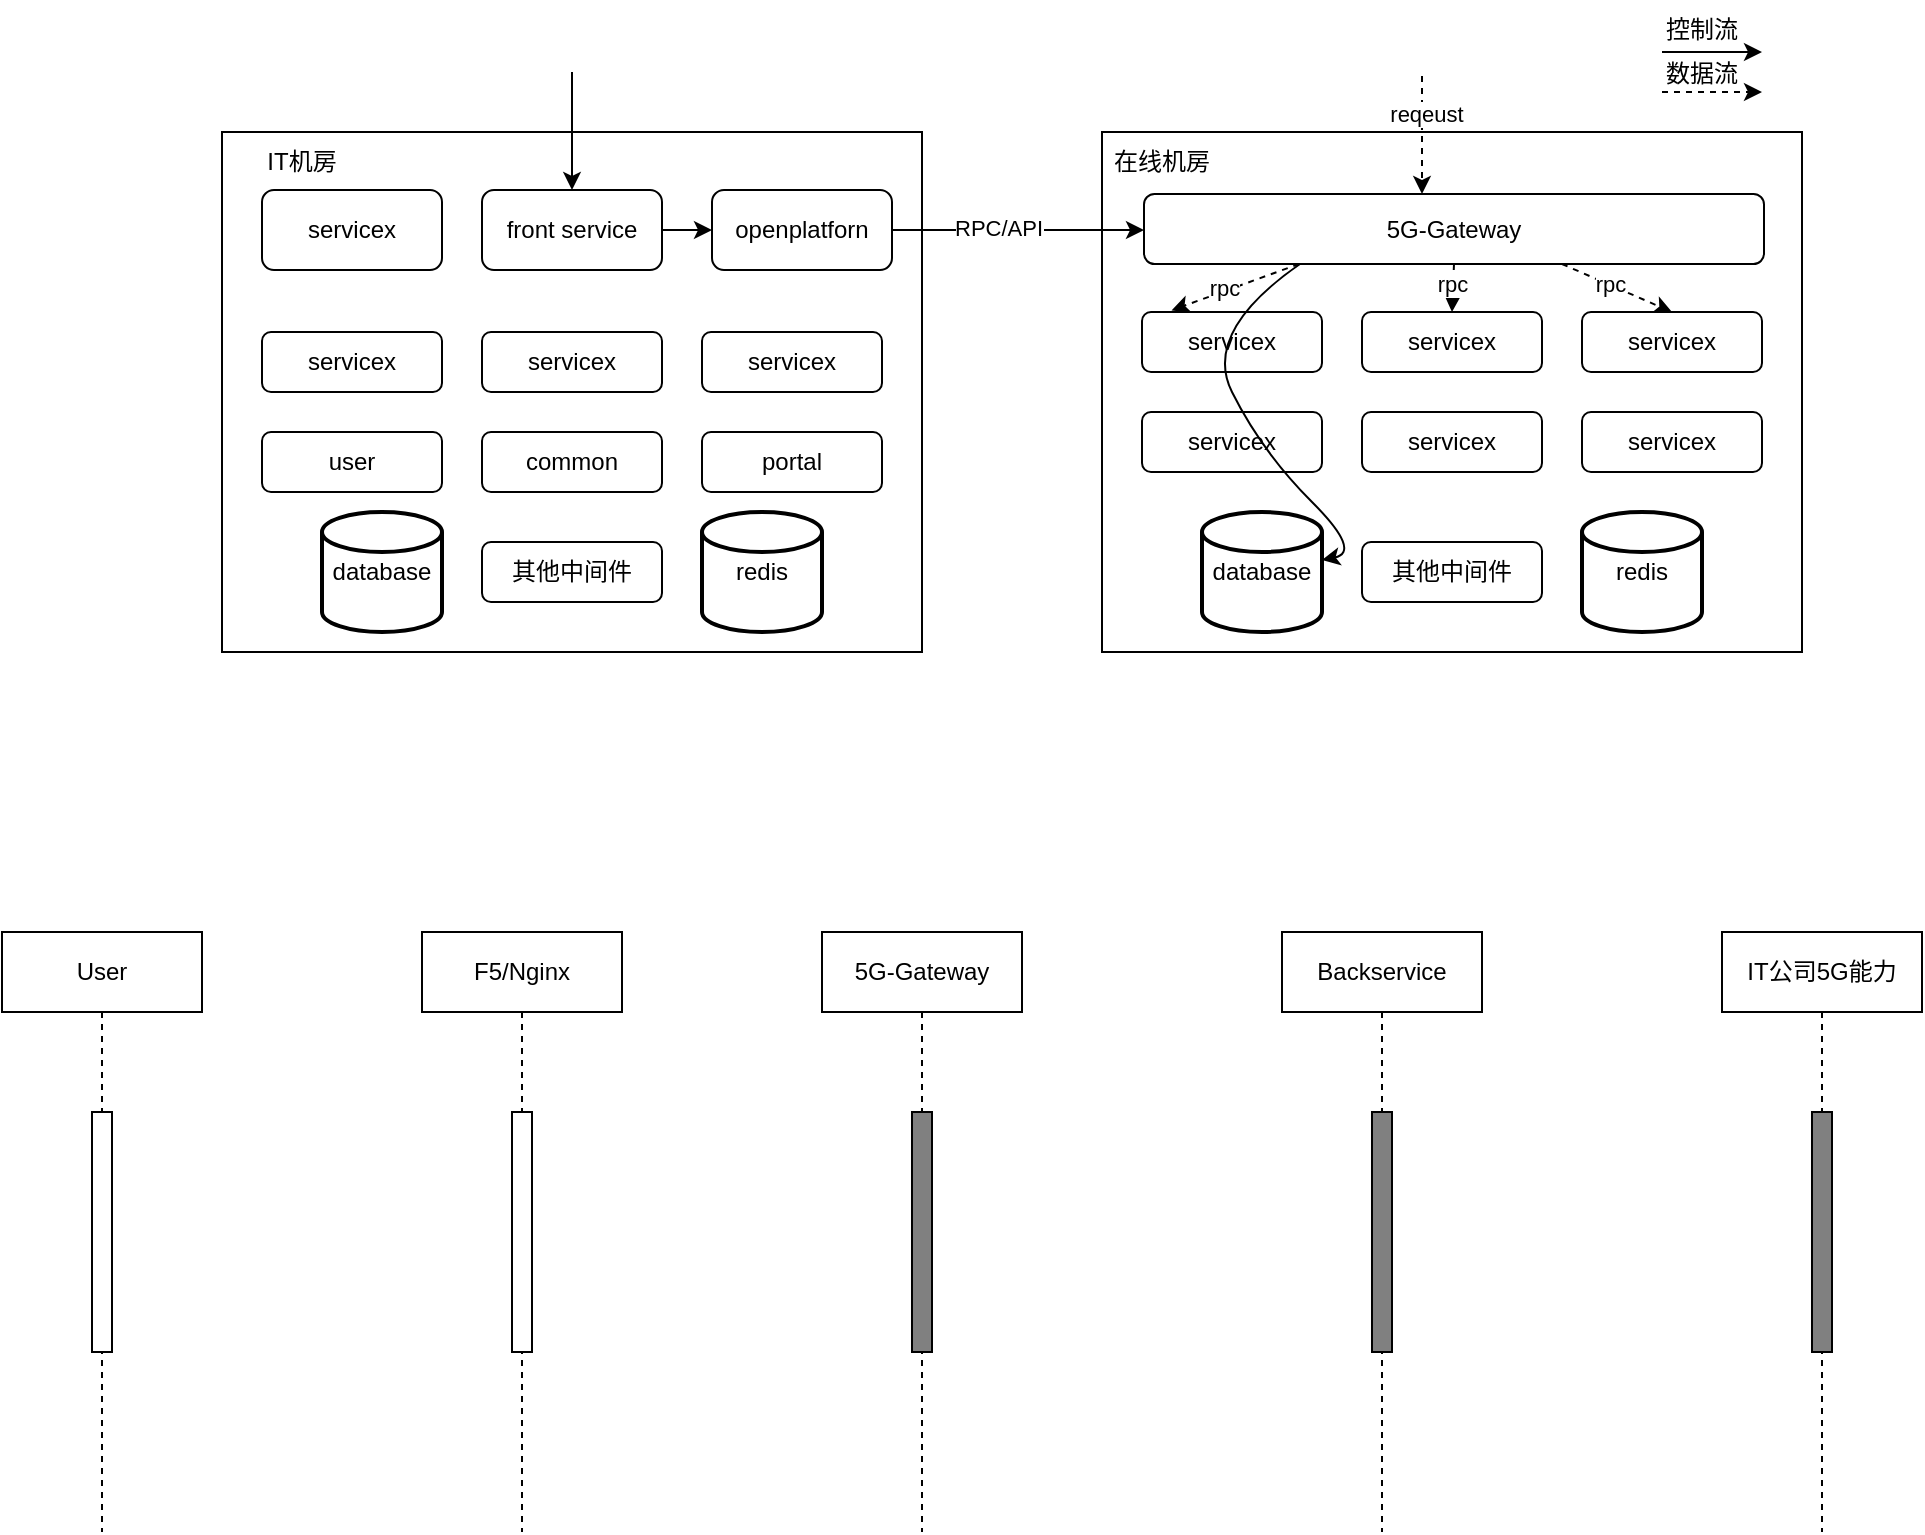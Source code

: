 <mxfile version="24.7.7" pages="2">
  <diagram name="第 1 页" id="N6qwSsrIGEw7LBGT730W">
    <mxGraphModel dx="2733" dy="1097" grid="1" gridSize="10" guides="1" tooltips="1" connect="1" arrows="1" fold="1" page="1" pageScale="1" pageWidth="827" pageHeight="1169" math="0" shadow="0">
      <root>
        <mxCell id="0" />
        <mxCell id="1" parent="0" />
        <mxCell id="em1-esmJXnf5rr0in4In-10" value="" style="rounded=0;whiteSpace=wrap;html=1;" parent="1" vertex="1">
          <mxGeometry x="30" y="280" width="350" height="260" as="geometry" />
        </mxCell>
        <mxCell id="em1-esmJXnf5rr0in4In-11" value="" style="rounded=0;whiteSpace=wrap;html=1;" parent="1" vertex="1">
          <mxGeometry x="470" y="280" width="350" height="260" as="geometry" />
        </mxCell>
        <mxCell id="em1-esmJXnf5rr0in4In-12" value="database" style="strokeWidth=2;html=1;shape=mxgraph.flowchart.database;whiteSpace=wrap;" parent="1" vertex="1">
          <mxGeometry x="80" y="470" width="60" height="60" as="geometry" />
        </mxCell>
        <mxCell id="em1-esmJXnf5rr0in4In-13" value="redis" style="strokeWidth=2;html=1;shape=mxgraph.flowchart.database;whiteSpace=wrap;" parent="1" vertex="1">
          <mxGeometry x="270" y="470" width="60" height="60" as="geometry" />
        </mxCell>
        <mxCell id="em1-esmJXnf5rr0in4In-14" value="user" style="rounded=1;whiteSpace=wrap;html=1;" parent="1" vertex="1">
          <mxGeometry x="50" y="430" width="90" height="30" as="geometry" />
        </mxCell>
        <mxCell id="em1-esmJXnf5rr0in4In-15" value="common" style="rounded=1;whiteSpace=wrap;html=1;" parent="1" vertex="1">
          <mxGeometry x="160" y="430" width="90" height="30" as="geometry" />
        </mxCell>
        <mxCell id="em1-esmJXnf5rr0in4In-16" value="portal" style="rounded=1;whiteSpace=wrap;html=1;" parent="1" vertex="1">
          <mxGeometry x="270" y="430" width="90" height="30" as="geometry" />
        </mxCell>
        <mxCell id="em1-esmJXnf5rr0in4In-39" style="edgeStyle=orthogonalEdgeStyle;rounded=0;orthogonalLoop=1;jettySize=auto;html=1;" parent="1" edge="1">
          <mxGeometry relative="1" as="geometry">
            <mxPoint x="365" y="329" as="sourcePoint" />
            <mxPoint x="491" y="329" as="targetPoint" />
            <Array as="points">
              <mxPoint x="370" y="329" />
              <mxPoint x="370" y="329" />
            </Array>
          </mxGeometry>
        </mxCell>
        <mxCell id="em1-esmJXnf5rr0in4In-40" value="RPC/API" style="edgeLabel;html=1;align=center;verticalAlign=middle;resizable=0;points=[];" parent="em1-esmJXnf5rr0in4In-39" vertex="1" connectable="0">
          <mxGeometry x="-0.16" relative="1" as="geometry">
            <mxPoint y="-1" as="offset" />
          </mxGeometry>
        </mxCell>
        <mxCell id="em1-esmJXnf5rr0in4In-17" value="openplatforn" style="rounded=1;whiteSpace=wrap;html=1;" parent="1" vertex="1">
          <mxGeometry x="275" y="309" width="90" height="40" as="geometry" />
        </mxCell>
        <mxCell id="em1-esmJXnf5rr0in4In-18" value="servicex" style="rounded=1;whiteSpace=wrap;html=1;" parent="1" vertex="1">
          <mxGeometry x="50" y="380" width="90" height="30" as="geometry" />
        </mxCell>
        <mxCell id="em1-esmJXnf5rr0in4In-19" value="servicex" style="rounded=1;whiteSpace=wrap;html=1;" parent="1" vertex="1">
          <mxGeometry x="160" y="380" width="90" height="30" as="geometry" />
        </mxCell>
        <mxCell id="em1-esmJXnf5rr0in4In-20" value="servicex" style="rounded=1;whiteSpace=wrap;html=1;" parent="1" vertex="1">
          <mxGeometry x="270" y="380" width="90" height="30" as="geometry" />
        </mxCell>
        <mxCell id="em1-esmJXnf5rr0in4In-49" value="" style="edgeStyle=orthogonalEdgeStyle;rounded=0;orthogonalLoop=1;jettySize=auto;html=1;" parent="1" source="em1-esmJXnf5rr0in4In-21" target="em1-esmJXnf5rr0in4In-17" edge="1">
          <mxGeometry relative="1" as="geometry" />
        </mxCell>
        <mxCell id="em1-esmJXnf5rr0in4In-21" value="front service" style="rounded=1;whiteSpace=wrap;html=1;" parent="1" vertex="1">
          <mxGeometry x="160" y="309" width="90" height="40" as="geometry" />
        </mxCell>
        <mxCell id="em1-esmJXnf5rr0in4In-23" value="servicex" style="rounded=1;whiteSpace=wrap;html=1;" parent="1" vertex="1">
          <mxGeometry x="50" y="309" width="90" height="40" as="geometry" />
        </mxCell>
        <mxCell id="em1-esmJXnf5rr0in4In-26" value="其他中间件" style="rounded=1;whiteSpace=wrap;html=1;" parent="1" vertex="1">
          <mxGeometry x="160" y="485" width="90" height="30" as="geometry" />
        </mxCell>
        <mxCell id="em1-esmJXnf5rr0in4In-27" value="database" style="strokeWidth=2;html=1;shape=mxgraph.flowchart.database;whiteSpace=wrap;" parent="1" vertex="1">
          <mxGeometry x="520" y="470" width="60" height="60" as="geometry" />
        </mxCell>
        <mxCell id="em1-esmJXnf5rr0in4In-28" value="redis" style="strokeWidth=2;html=1;shape=mxgraph.flowchart.database;whiteSpace=wrap;" parent="1" vertex="1">
          <mxGeometry x="710" y="470" width="60" height="60" as="geometry" />
        </mxCell>
        <mxCell id="em1-esmJXnf5rr0in4In-29" value="其他中间件" style="rounded=1;whiteSpace=wrap;html=1;" parent="1" vertex="1">
          <mxGeometry x="600" y="485" width="90" height="30" as="geometry" />
        </mxCell>
        <mxCell id="em1-esmJXnf5rr0in4In-32" value="servicex" style="rounded=1;whiteSpace=wrap;html=1;" parent="1" vertex="1">
          <mxGeometry x="490" y="420" width="90" height="30" as="geometry" />
        </mxCell>
        <mxCell id="em1-esmJXnf5rr0in4In-33" value="servicex" style="rounded=1;whiteSpace=wrap;html=1;" parent="1" vertex="1">
          <mxGeometry x="600" y="420" width="90" height="30" as="geometry" />
        </mxCell>
        <mxCell id="em1-esmJXnf5rr0in4In-34" value="servicex" style="rounded=1;whiteSpace=wrap;html=1;" parent="1" vertex="1">
          <mxGeometry x="710" y="420" width="90" height="30" as="geometry" />
        </mxCell>
        <mxCell id="em1-esmJXnf5rr0in4In-35" value="servicex" style="rounded=1;whiteSpace=wrap;html=1;" parent="1" vertex="1">
          <mxGeometry x="490" y="370" width="90" height="30" as="geometry" />
        </mxCell>
        <mxCell id="em1-esmJXnf5rr0in4In-36" value="servicex" style="rounded=1;whiteSpace=wrap;html=1;" parent="1" vertex="1">
          <mxGeometry x="600" y="370" width="90" height="30" as="geometry" />
        </mxCell>
        <mxCell id="em1-esmJXnf5rr0in4In-37" value="servicex" style="rounded=1;whiteSpace=wrap;html=1;" parent="1" vertex="1">
          <mxGeometry x="710" y="370" width="90" height="30" as="geometry" />
        </mxCell>
        <mxCell id="em1-esmJXnf5rr0in4In-38" value="5G-Gateway" style="rounded=1;whiteSpace=wrap;html=1;" parent="1" vertex="1">
          <mxGeometry x="491" y="311" width="310" height="35" as="geometry" />
        </mxCell>
        <mxCell id="em1-esmJXnf5rr0in4In-45" value="" style="endArrow=classic;html=1;rounded=0;entryX=0.5;entryY=0;entryDx=0;entryDy=0;" parent="1" target="em1-esmJXnf5rr0in4In-21" edge="1">
          <mxGeometry width="50" height="50" relative="1" as="geometry">
            <mxPoint x="205" y="250" as="sourcePoint" />
            <mxPoint x="580" y="200" as="targetPoint" />
          </mxGeometry>
        </mxCell>
        <mxCell id="em1-esmJXnf5rr0in4In-46" value="IT机房" style="text;html=1;align=center;verticalAlign=middle;whiteSpace=wrap;rounded=0;" parent="1" vertex="1">
          <mxGeometry x="40" y="280" width="60" height="30" as="geometry" />
        </mxCell>
        <mxCell id="em1-esmJXnf5rr0in4In-47" value="在线机房" style="text;html=1;align=center;verticalAlign=middle;whiteSpace=wrap;rounded=0;" parent="1" vertex="1">
          <mxGeometry x="470" y="280" width="60" height="30" as="geometry" />
        </mxCell>
        <mxCell id="em1-esmJXnf5rr0in4In-52" value="" style="curved=1;endArrow=none;html=1;rounded=0;endFill=0;startArrow=classic;startFill=1;" parent="1" edge="1">
          <mxGeometry width="50" height="50" relative="1" as="geometry">
            <mxPoint x="580" y="494" as="sourcePoint" />
            <mxPoint x="569" y="346" as="targetPoint" />
            <Array as="points">
              <mxPoint x="600" y="490" />
              <mxPoint x="550" y="440" />
              <mxPoint x="520" y="380" />
            </Array>
          </mxGeometry>
        </mxCell>
        <mxCell id="em1-esmJXnf5rr0in4In-53" value="" style="endArrow=classic;html=1;rounded=0;entryX=0.5;entryY=0;entryDx=0;entryDy=0;dashed=1;" parent="1" edge="1">
          <mxGeometry width="50" height="50" relative="1" as="geometry">
            <mxPoint x="630" y="252" as="sourcePoint" />
            <mxPoint x="630" y="311" as="targetPoint" />
          </mxGeometry>
        </mxCell>
        <mxCell id="em1-esmJXnf5rr0in4In-57" value="reqeust" style="edgeLabel;html=1;align=center;verticalAlign=middle;resizable=0;points=[];" parent="em1-esmJXnf5rr0in4In-53" vertex="1" connectable="0">
          <mxGeometry x="-0.349" y="2" relative="1" as="geometry">
            <mxPoint as="offset" />
          </mxGeometry>
        </mxCell>
        <mxCell id="em1-esmJXnf5rr0in4In-54" value="" style="endArrow=classic;html=1;rounded=0;entryX=0.5;entryY=0;entryDx=0;entryDy=0;dashed=1;" parent="1" target="em1-esmJXnf5rr0in4In-37" edge="1">
          <mxGeometry width="50" height="50" relative="1" as="geometry">
            <mxPoint x="700" y="346" as="sourcePoint" />
            <mxPoint x="700" y="405" as="targetPoint" />
          </mxGeometry>
        </mxCell>
        <mxCell id="em1-esmJXnf5rr0in4In-58" value="rpc" style="edgeLabel;html=1;align=center;verticalAlign=middle;resizable=0;points=[];" parent="em1-esmJXnf5rr0in4In-54" vertex="1" connectable="0">
          <mxGeometry x="-0.15" y="1" relative="1" as="geometry">
            <mxPoint as="offset" />
          </mxGeometry>
        </mxCell>
        <mxCell id="em1-esmJXnf5rr0in4In-55" value="" style="endArrow=classic;html=1;rounded=0;entryX=0.5;entryY=0;entryDx=0;entryDy=0;dashed=1;exitX=0.5;exitY=1;exitDx=0;exitDy=0;" parent="1" source="em1-esmJXnf5rr0in4In-38" target="em1-esmJXnf5rr0in4In-36" edge="1">
          <mxGeometry width="50" height="50" relative="1" as="geometry">
            <mxPoint x="710" y="356" as="sourcePoint" />
            <mxPoint x="765" y="380" as="targetPoint" />
          </mxGeometry>
        </mxCell>
        <mxCell id="em1-esmJXnf5rr0in4In-59" value="rpc" style="edgeLabel;html=1;align=center;verticalAlign=middle;resizable=0;points=[];" parent="em1-esmJXnf5rr0in4In-55" vertex="1" connectable="0">
          <mxGeometry x="-0.147" y="-1" relative="1" as="geometry">
            <mxPoint as="offset" />
          </mxGeometry>
        </mxCell>
        <mxCell id="em1-esmJXnf5rr0in4In-56" value="" style="endArrow=classic;html=1;rounded=0;entryX=0.164;entryY=-0.027;entryDx=0;entryDy=0;dashed=1;exitX=0.25;exitY=1;exitDx=0;exitDy=0;entryPerimeter=0;" parent="1" source="em1-esmJXnf5rr0in4In-38" target="em1-esmJXnf5rr0in4In-35" edge="1">
          <mxGeometry width="50" height="50" relative="1" as="geometry">
            <mxPoint x="656" y="356" as="sourcePoint" />
            <mxPoint x="655" y="380" as="targetPoint" />
          </mxGeometry>
        </mxCell>
        <mxCell id="em1-esmJXnf5rr0in4In-60" value="rpc" style="edgeLabel;html=1;align=center;verticalAlign=middle;resizable=0;points=[];" parent="em1-esmJXnf5rr0in4In-56" vertex="1" connectable="0">
          <mxGeometry x="0.195" y="-2" relative="1" as="geometry">
            <mxPoint x="1" as="offset" />
          </mxGeometry>
        </mxCell>
        <mxCell id="em1-esmJXnf5rr0in4In-61" value="" style="endArrow=classic;html=1;rounded=0;" parent="1" edge="1">
          <mxGeometry width="50" height="50" relative="1" as="geometry">
            <mxPoint x="750" y="240" as="sourcePoint" />
            <mxPoint x="800" y="240" as="targetPoint" />
          </mxGeometry>
        </mxCell>
        <mxCell id="em1-esmJXnf5rr0in4In-62" value="" style="endArrow=classic;html=1;rounded=0;dashed=1;" parent="1" edge="1">
          <mxGeometry width="50" height="50" relative="1" as="geometry">
            <mxPoint x="750" y="260" as="sourcePoint" />
            <mxPoint x="800" y="260" as="targetPoint" />
          </mxGeometry>
        </mxCell>
        <mxCell id="em1-esmJXnf5rr0in4In-64" value="控制流" style="text;html=1;align=center;verticalAlign=middle;whiteSpace=wrap;rounded=0;" parent="1" vertex="1">
          <mxGeometry x="740" y="214" width="60" height="30" as="geometry" />
        </mxCell>
        <mxCell id="em1-esmJXnf5rr0in4In-65" value="数据流" style="text;html=1;align=center;verticalAlign=middle;whiteSpace=wrap;rounded=0;" parent="1" vertex="1">
          <mxGeometry x="740" y="236" width="60" height="30" as="geometry" />
        </mxCell>
        <mxCell id="bCVe32I6n3BrUurohHxL-1" value="5G-Gateway" style="shape=umlLifeline;perimeter=lifelinePerimeter;whiteSpace=wrap;html=1;container=1;dropTarget=0;collapsible=0;recursiveResize=0;outlineConnect=0;portConstraint=eastwest;newEdgeStyle={&quot;edgeStyle&quot;:&quot;elbowEdgeStyle&quot;,&quot;elbow&quot;:&quot;vertical&quot;,&quot;curved&quot;:0,&quot;rounded&quot;:0};" vertex="1" parent="1">
          <mxGeometry x="330" y="680" width="100" height="300" as="geometry" />
        </mxCell>
        <mxCell id="bCVe32I6n3BrUurohHxL-2" value="" style="html=1;points=[[0,0,0,0,5],[0,1,0,0,-5],[1,0,0,0,5],[1,1,0,0,-5]];perimeter=orthogonalPerimeter;outlineConnect=0;targetShapes=umlLifeline;portConstraint=eastwest;newEdgeStyle={&quot;curved&quot;:0,&quot;rounded&quot;:0};fillColor=#808080;" vertex="1" parent="bCVe32I6n3BrUurohHxL-1">
          <mxGeometry x="45" y="90" width="10" height="120" as="geometry" />
        </mxCell>
        <mxCell id="bCVe32I6n3BrUurohHxL-3" value="F5/Nginx" style="shape=umlLifeline;perimeter=lifelinePerimeter;whiteSpace=wrap;html=1;container=1;dropTarget=0;collapsible=0;recursiveResize=0;outlineConnect=0;portConstraint=eastwest;newEdgeStyle={&quot;edgeStyle&quot;:&quot;elbowEdgeStyle&quot;,&quot;elbow&quot;:&quot;vertical&quot;,&quot;curved&quot;:0,&quot;rounded&quot;:0};" vertex="1" parent="1">
          <mxGeometry x="130" y="680" width="100" height="300" as="geometry" />
        </mxCell>
        <mxCell id="bCVe32I6n3BrUurohHxL-4" value="" style="html=1;points=[[0,0,0,0,5],[0,1,0,0,-5],[1,0,0,0,5],[1,1,0,0,-5]];perimeter=orthogonalPerimeter;outlineConnect=0;targetShapes=umlLifeline;portConstraint=eastwest;newEdgeStyle={&quot;curved&quot;:0,&quot;rounded&quot;:0};" vertex="1" parent="bCVe32I6n3BrUurohHxL-3">
          <mxGeometry x="45" y="90" width="10" height="120" as="geometry" />
        </mxCell>
        <mxCell id="bCVe32I6n3BrUurohHxL-5" value="Backservice" style="shape=umlLifeline;perimeter=lifelinePerimeter;whiteSpace=wrap;html=1;container=1;dropTarget=0;collapsible=0;recursiveResize=0;outlineConnect=0;portConstraint=eastwest;newEdgeStyle={&quot;edgeStyle&quot;:&quot;elbowEdgeStyle&quot;,&quot;elbow&quot;:&quot;vertical&quot;,&quot;curved&quot;:0,&quot;rounded&quot;:0};" vertex="1" parent="1">
          <mxGeometry x="560" y="680" width="100" height="300" as="geometry" />
        </mxCell>
        <mxCell id="bCVe32I6n3BrUurohHxL-6" value="" style="html=1;points=[[0,0,0,0,5],[0,1,0,0,-5],[1,0,0,0,5],[1,1,0,0,-5]];perimeter=orthogonalPerimeter;outlineConnect=0;targetShapes=umlLifeline;portConstraint=eastwest;newEdgeStyle={&quot;curved&quot;:0,&quot;rounded&quot;:0};fillColor=#808080;" vertex="1" parent="bCVe32I6n3BrUurohHxL-5">
          <mxGeometry x="45" y="90" width="10" height="120" as="geometry" />
        </mxCell>
        <mxCell id="bCVe32I6n3BrUurohHxL-7" value="IT公司5G能力" style="shape=umlLifeline;perimeter=lifelinePerimeter;whiteSpace=wrap;html=1;container=1;dropTarget=0;collapsible=0;recursiveResize=0;outlineConnect=0;portConstraint=eastwest;newEdgeStyle={&quot;edgeStyle&quot;:&quot;elbowEdgeStyle&quot;,&quot;elbow&quot;:&quot;vertical&quot;,&quot;curved&quot;:0,&quot;rounded&quot;:0};" vertex="1" parent="1">
          <mxGeometry x="780" y="680" width="100" height="300" as="geometry" />
        </mxCell>
        <mxCell id="bCVe32I6n3BrUurohHxL-8" value="" style="html=1;points=[[0,0,0,0,5],[0,1,0,0,-5],[1,0,0,0,5],[1,1,0,0,-5]];perimeter=orthogonalPerimeter;outlineConnect=0;targetShapes=umlLifeline;portConstraint=eastwest;newEdgeStyle={&quot;curved&quot;:0,&quot;rounded&quot;:0};fillColor=#808080;" vertex="1" parent="bCVe32I6n3BrUurohHxL-7">
          <mxGeometry x="45" y="90" width="10" height="120" as="geometry" />
        </mxCell>
        <mxCell id="bCVe32I6n3BrUurohHxL-9" value="User" style="shape=umlLifeline;perimeter=lifelinePerimeter;whiteSpace=wrap;html=1;container=1;dropTarget=0;collapsible=0;recursiveResize=0;outlineConnect=0;portConstraint=eastwest;newEdgeStyle={&quot;edgeStyle&quot;:&quot;elbowEdgeStyle&quot;,&quot;elbow&quot;:&quot;vertical&quot;,&quot;curved&quot;:0,&quot;rounded&quot;:0};" vertex="1" parent="1">
          <mxGeometry x="-80" y="680" width="100" height="300" as="geometry" />
        </mxCell>
        <mxCell id="bCVe32I6n3BrUurohHxL-10" value="" style="html=1;points=[[0,0,0,0,5],[0,1,0,0,-5],[1,0,0,0,5],[1,1,0,0,-5]];perimeter=orthogonalPerimeter;outlineConnect=0;targetShapes=umlLifeline;portConstraint=eastwest;newEdgeStyle={&quot;curved&quot;:0,&quot;rounded&quot;:0};" vertex="1" parent="bCVe32I6n3BrUurohHxL-9">
          <mxGeometry x="45" y="90" width="10" height="120" as="geometry" />
        </mxCell>
      </root>
    </mxGraphModel>
  </diagram>
  <diagram id="xRyoY30B67fENvo1oAIp" name="ELK部署架构">
    <mxGraphModel dx="2762" dy="1214" grid="1" gridSize="10" guides="1" tooltips="1" connect="1" arrows="1" fold="1" page="1" pageScale="1" pageWidth="827" pageHeight="1169" math="0" shadow="0">
      <root>
        <mxCell id="0" />
        <mxCell id="1" parent="0" />
        <mxCell id="X5OynG641VZe294bs05x-13" value="" style="group" vertex="1" connectable="0" parent="1">
          <mxGeometry x="550" y="72" width="180" height="188" as="geometry" />
        </mxCell>
        <mxCell id="X5OynG641VZe294bs05x-8" value="物理机1" style="whiteSpace=wrap;html=1;aspect=fixed;" vertex="1" parent="X5OynG641VZe294bs05x-13">
          <mxGeometry y="8" width="180" height="180" as="geometry" />
        </mxCell>
        <mxCell id="X5OynG641VZe294bs05x-2" value="" style="outlineConnect=0;dashed=0;verticalLabelPosition=bottom;verticalAlign=top;align=center;html=1;shape=mxgraph.aws3.elasticsearch_service;fillColor=#F58534;gradientColor=none;" vertex="1" parent="X5OynG641VZe294bs05x-13">
          <mxGeometry x="20" y="28" width="60" height="60" as="geometry" />
        </mxCell>
        <mxCell id="X5OynG641VZe294bs05x-3" value="" style="outlineConnect=0;dashed=0;verticalLabelPosition=bottom;verticalAlign=top;align=center;html=1;shape=mxgraph.aws3.elasticsearch_service;fillColor=#F58534;gradientColor=none;" vertex="1" parent="X5OynG641VZe294bs05x-13">
          <mxGeometry x="100" y="28" width="60" height="60" as="geometry" />
        </mxCell>
        <mxCell id="X5OynG641VZe294bs05x-4" value="" style="outlineConnect=0;dashed=0;verticalLabelPosition=bottom;verticalAlign=top;align=center;html=1;shape=mxgraph.aws3.elasticsearch_service;fillColor=#F58534;gradientColor=none;" vertex="1" parent="X5OynG641VZe294bs05x-13">
          <mxGeometry x="20" y="118" width="60" height="60" as="geometry" />
        </mxCell>
        <mxCell id="X5OynG641VZe294bs05x-5" value="" style="outlineConnect=0;dashed=0;verticalLabelPosition=bottom;verticalAlign=top;align=center;html=1;shape=mxgraph.aws3.elasticsearch_service;fillColor=#F58534;gradientColor=none;" vertex="1" parent="X5OynG641VZe294bs05x-13">
          <mxGeometry x="100" y="118" width="60" height="60" as="geometry" />
        </mxCell>
        <mxCell id="X5OynG641VZe294bs05x-9" value="ES" style="text;html=1;align=center;verticalAlign=middle;whiteSpace=wrap;rounded=0;" vertex="1" parent="X5OynG641VZe294bs05x-13">
          <mxGeometry x="20" width="60" height="34" as="geometry" />
        </mxCell>
        <mxCell id="X5OynG641VZe294bs05x-10" value="ES" style="text;html=1;align=center;verticalAlign=middle;whiteSpace=wrap;rounded=0;" vertex="1" parent="X5OynG641VZe294bs05x-13">
          <mxGeometry x="100" width="60" height="34" as="geometry" />
        </mxCell>
        <mxCell id="X5OynG641VZe294bs05x-11" value="ES" style="text;html=1;align=center;verticalAlign=middle;whiteSpace=wrap;rounded=0;" vertex="1" parent="X5OynG641VZe294bs05x-13">
          <mxGeometry x="100" y="88" width="60" height="34" as="geometry" />
        </mxCell>
        <mxCell id="X5OynG641VZe294bs05x-12" value="ES" style="text;html=1;align=center;verticalAlign=middle;whiteSpace=wrap;rounded=0;" vertex="1" parent="X5OynG641VZe294bs05x-13">
          <mxGeometry x="20" y="88" width="60" height="34" as="geometry" />
        </mxCell>
        <mxCell id="X5OynG641VZe294bs05x-14" value="" style="group" vertex="1" connectable="0" parent="1">
          <mxGeometry x="550" y="310" width="180" height="188" as="geometry" />
        </mxCell>
        <mxCell id="X5OynG641VZe294bs05x-15" value="物理机2" style="whiteSpace=wrap;html=1;aspect=fixed;" vertex="1" parent="X5OynG641VZe294bs05x-14">
          <mxGeometry y="8" width="180" height="180" as="geometry" />
        </mxCell>
        <mxCell id="X5OynG641VZe294bs05x-16" value="" style="outlineConnect=0;dashed=0;verticalLabelPosition=bottom;verticalAlign=top;align=center;html=1;shape=mxgraph.aws3.elasticsearch_service;fillColor=#F58534;gradientColor=none;" vertex="1" parent="X5OynG641VZe294bs05x-14">
          <mxGeometry x="20" y="28" width="60" height="60" as="geometry" />
        </mxCell>
        <mxCell id="X5OynG641VZe294bs05x-17" value="" style="outlineConnect=0;dashed=0;verticalLabelPosition=bottom;verticalAlign=top;align=center;html=1;shape=mxgraph.aws3.elasticsearch_service;fillColor=#F58534;gradientColor=none;" vertex="1" parent="X5OynG641VZe294bs05x-14">
          <mxGeometry x="100" y="28" width="60" height="60" as="geometry" />
        </mxCell>
        <mxCell id="X5OynG641VZe294bs05x-18" value="" style="outlineConnect=0;dashed=0;verticalLabelPosition=bottom;verticalAlign=top;align=center;html=1;shape=mxgraph.aws3.elasticsearch_service;fillColor=#F58534;gradientColor=none;" vertex="1" parent="X5OynG641VZe294bs05x-14">
          <mxGeometry x="20" y="118" width="60" height="60" as="geometry" />
        </mxCell>
        <mxCell id="X5OynG641VZe294bs05x-19" value="" style="outlineConnect=0;dashed=0;verticalLabelPosition=bottom;verticalAlign=top;align=center;html=1;shape=mxgraph.aws3.elasticsearch_service;fillColor=#F58534;gradientColor=none;" vertex="1" parent="X5OynG641VZe294bs05x-14">
          <mxGeometry x="100" y="118" width="60" height="60" as="geometry" />
        </mxCell>
        <mxCell id="X5OynG641VZe294bs05x-20" value="ES" style="text;html=1;align=center;verticalAlign=middle;whiteSpace=wrap;rounded=0;" vertex="1" parent="X5OynG641VZe294bs05x-14">
          <mxGeometry x="20" width="60" height="34" as="geometry" />
        </mxCell>
        <mxCell id="X5OynG641VZe294bs05x-21" value="ES" style="text;html=1;align=center;verticalAlign=middle;whiteSpace=wrap;rounded=0;" vertex="1" parent="X5OynG641VZe294bs05x-14">
          <mxGeometry x="100" width="60" height="34" as="geometry" />
        </mxCell>
        <mxCell id="X5OynG641VZe294bs05x-22" value="ES" style="text;html=1;align=center;verticalAlign=middle;whiteSpace=wrap;rounded=0;" vertex="1" parent="X5OynG641VZe294bs05x-14">
          <mxGeometry x="100" y="88" width="60" height="34" as="geometry" />
        </mxCell>
        <mxCell id="X5OynG641VZe294bs05x-23" value="ES" style="text;html=1;align=center;verticalAlign=middle;whiteSpace=wrap;rounded=0;" vertex="1" parent="X5OynG641VZe294bs05x-14">
          <mxGeometry x="20" y="88" width="60" height="34" as="geometry" />
        </mxCell>
        <mxCell id="X5OynG641VZe294bs05x-24" value="" style="group" vertex="1" connectable="0" parent="1">
          <mxGeometry x="553" y="630" width="180" height="188" as="geometry" />
        </mxCell>
        <mxCell id="X5OynG641VZe294bs05x-25" value="物理机6" style="whiteSpace=wrap;html=1;aspect=fixed;" vertex="1" parent="X5OynG641VZe294bs05x-24">
          <mxGeometry y="8" width="180" height="180" as="geometry" />
        </mxCell>
        <mxCell id="X5OynG641VZe294bs05x-26" value="" style="outlineConnect=0;dashed=0;verticalLabelPosition=bottom;verticalAlign=top;align=center;html=1;shape=mxgraph.aws3.elasticsearch_service;fillColor=#F58534;gradientColor=none;" vertex="1" parent="X5OynG641VZe294bs05x-24">
          <mxGeometry x="20" y="28" width="60" height="60" as="geometry" />
        </mxCell>
        <mxCell id="X5OynG641VZe294bs05x-27" value="" style="outlineConnect=0;dashed=0;verticalLabelPosition=bottom;verticalAlign=top;align=center;html=1;shape=mxgraph.aws3.elasticsearch_service;fillColor=#F58534;gradientColor=none;" vertex="1" parent="X5OynG641VZe294bs05x-24">
          <mxGeometry x="100" y="28" width="60" height="60" as="geometry" />
        </mxCell>
        <mxCell id="X5OynG641VZe294bs05x-28" value="" style="outlineConnect=0;dashed=0;verticalLabelPosition=bottom;verticalAlign=top;align=center;html=1;shape=mxgraph.aws3.elasticsearch_service;fillColor=#F58534;gradientColor=none;" vertex="1" parent="X5OynG641VZe294bs05x-24">
          <mxGeometry x="20" y="118" width="60" height="60" as="geometry" />
        </mxCell>
        <mxCell id="X5OynG641VZe294bs05x-29" value="" style="outlineConnect=0;dashed=0;verticalLabelPosition=bottom;verticalAlign=top;align=center;html=1;shape=mxgraph.aws3.elasticsearch_service;fillColor=#F58534;gradientColor=none;" vertex="1" parent="X5OynG641VZe294bs05x-24">
          <mxGeometry x="100" y="118" width="60" height="60" as="geometry" />
        </mxCell>
        <mxCell id="X5OynG641VZe294bs05x-30" value="ES" style="text;html=1;align=center;verticalAlign=middle;whiteSpace=wrap;rounded=0;" vertex="1" parent="X5OynG641VZe294bs05x-24">
          <mxGeometry x="20" width="60" height="34" as="geometry" />
        </mxCell>
        <mxCell id="X5OynG641VZe294bs05x-31" value="ES" style="text;html=1;align=center;verticalAlign=middle;whiteSpace=wrap;rounded=0;" vertex="1" parent="X5OynG641VZe294bs05x-24">
          <mxGeometry x="100" width="60" height="34" as="geometry" />
        </mxCell>
        <mxCell id="X5OynG641VZe294bs05x-32" value="ES" style="text;html=1;align=center;verticalAlign=middle;whiteSpace=wrap;rounded=0;" vertex="1" parent="X5OynG641VZe294bs05x-24">
          <mxGeometry x="100" y="88" width="60" height="34" as="geometry" />
        </mxCell>
        <mxCell id="X5OynG641VZe294bs05x-33" value="ES" style="text;html=1;align=center;verticalAlign=middle;whiteSpace=wrap;rounded=0;" vertex="1" parent="X5OynG641VZe294bs05x-24">
          <mxGeometry x="20" y="88" width="60" height="34" as="geometry" />
        </mxCell>
        <mxCell id="X5OynG641VZe294bs05x-35" value="。&lt;br&gt;。&lt;br&gt;。" style="text;html=1;align=center;verticalAlign=middle;whiteSpace=wrap;rounded=0;" vertex="1" parent="1">
          <mxGeometry x="610" y="520" width="60" height="80" as="geometry" />
        </mxCell>
        <mxCell id="X5OynG641VZe294bs05x-42" value="Kafka" style="text;html=1;align=center;verticalAlign=middle;whiteSpace=wrap;rounded=0;" vertex="1" parent="1">
          <mxGeometry x="131" y="116" width="60" height="30" as="geometry" />
        </mxCell>
        <mxCell id="X5OynG641VZe294bs05x-52" style="edgeStyle=orthogonalEdgeStyle;rounded=0;orthogonalLoop=1;jettySize=auto;html=1;" edge="1" parent="1" source="X5OynG641VZe294bs05x-1" target="X5OynG641VZe294bs05x-44">
          <mxGeometry relative="1" as="geometry" />
        </mxCell>
        <mxCell id="X5OynG641VZe294bs05x-1" value="" style="outlineConnect=0;dashed=0;verticalLabelPosition=bottom;verticalAlign=top;align=center;html=1;shape=mxgraph.aws3.queue;fillColor=#D9A741;gradientColor=none;movable=1;resizable=1;rotatable=1;deletable=1;editable=1;locked=0;connectable=1;" vertex="1" parent="1">
          <mxGeometry x="126" y="160" width="70" height="50" as="geometry" />
        </mxCell>
        <mxCell id="X5OynG641VZe294bs05x-53" style="edgeStyle=orthogonalEdgeStyle;rounded=0;orthogonalLoop=1;jettySize=auto;html=1;" edge="1" parent="1" source="X5OynG641VZe294bs05x-36" target="X5OynG641VZe294bs05x-45">
          <mxGeometry relative="1" as="geometry" />
        </mxCell>
        <mxCell id="X5OynG641VZe294bs05x-36" value="" style="outlineConnect=0;dashed=0;verticalLabelPosition=bottom;verticalAlign=top;align=center;html=1;shape=mxgraph.aws3.queue;fillColor=#D9A741;gradientColor=none;" vertex="1" parent="1">
          <mxGeometry x="126" y="280" width="70" height="50" as="geometry" />
        </mxCell>
        <mxCell id="X5OynG641VZe294bs05x-54" style="edgeStyle=orthogonalEdgeStyle;rounded=0;orthogonalLoop=1;jettySize=auto;html=1;" edge="1" parent="1" source="X5OynG641VZe294bs05x-37" target="X5OynG641VZe294bs05x-46">
          <mxGeometry relative="1" as="geometry" />
        </mxCell>
        <mxCell id="X5OynG641VZe294bs05x-37" value="" style="outlineConnect=0;dashed=0;verticalLabelPosition=bottom;verticalAlign=top;align=center;html=1;shape=mxgraph.aws3.queue;fillColor=#D9A741;gradientColor=none;" vertex="1" parent="1">
          <mxGeometry x="126" y="390" width="70" height="50" as="geometry" />
        </mxCell>
        <mxCell id="X5OynG641VZe294bs05x-38" value="" style="outlineConnect=0;dashed=0;verticalLabelPosition=bottom;verticalAlign=top;align=center;html=1;shape=mxgraph.aws3.queue;fillColor=#D9A741;gradientColor=none;" vertex="1" parent="1">
          <mxGeometry x="126" y="510" width="70" height="50" as="geometry" />
        </mxCell>
        <mxCell id="X5OynG641VZe294bs05x-56" style="edgeStyle=orthogonalEdgeStyle;rounded=0;orthogonalLoop=1;jettySize=auto;html=1;" edge="1" parent="1" source="X5OynG641VZe294bs05x-39" target="X5OynG641VZe294bs05x-48">
          <mxGeometry relative="1" as="geometry" />
        </mxCell>
        <mxCell id="X5OynG641VZe294bs05x-39" value="" style="outlineConnect=0;dashed=0;verticalLabelPosition=bottom;verticalAlign=top;align=center;html=1;shape=mxgraph.aws3.queue;fillColor=#D9A741;gradientColor=none;" vertex="1" parent="1">
          <mxGeometry x="126" y="620" width="70" height="50" as="geometry" />
        </mxCell>
        <mxCell id="X5OynG641VZe294bs05x-44" value="" style="outlineConnect=0;dashed=0;verticalLabelPosition=bottom;verticalAlign=top;align=center;html=1;shape=mxgraph.aws3.data_pipeline;fillColor=#F58534;gradientColor=none;" vertex="1" parent="1">
          <mxGeometry x="320" y="165" width="60" height="40" as="geometry" />
        </mxCell>
        <mxCell id="X5OynG641VZe294bs05x-45" value="" style="outlineConnect=0;dashed=0;verticalLabelPosition=bottom;verticalAlign=top;align=center;html=1;shape=mxgraph.aws3.data_pipeline;fillColor=#F58534;gradientColor=none;" vertex="1" parent="1">
          <mxGeometry x="320" y="285" width="60" height="40" as="geometry" />
        </mxCell>
        <mxCell id="X5OynG641VZe294bs05x-46" value="" style="outlineConnect=0;dashed=0;verticalLabelPosition=bottom;verticalAlign=top;align=center;html=1;shape=mxgraph.aws3.data_pipeline;fillColor=#F58534;gradientColor=none;" vertex="1" parent="1">
          <mxGeometry x="320" y="395" width="60" height="40" as="geometry" />
        </mxCell>
        <mxCell id="X5OynG641VZe294bs05x-47" value="" style="outlineConnect=0;dashed=0;verticalLabelPosition=bottom;verticalAlign=top;align=center;html=1;shape=mxgraph.aws3.data_pipeline;fillColor=#F58534;gradientColor=none;" vertex="1" parent="1">
          <mxGeometry x="320" y="515" width="60" height="40" as="geometry" />
        </mxCell>
        <mxCell id="X5OynG641VZe294bs05x-48" value="" style="outlineConnect=0;dashed=0;verticalLabelPosition=bottom;verticalAlign=top;align=center;html=1;shape=mxgraph.aws3.data_pipeline;fillColor=#F58534;gradientColor=none;" vertex="1" parent="1">
          <mxGeometry x="320" y="625" width="60" height="40" as="geometry" />
        </mxCell>
        <mxCell id="X5OynG641VZe294bs05x-55" style="edgeStyle=orthogonalEdgeStyle;rounded=0;orthogonalLoop=1;jettySize=auto;html=1;entryX=0.1;entryY=0.5;entryDx=0;entryDy=0;entryPerimeter=0;" edge="1" parent="1" source="X5OynG641VZe294bs05x-38" target="X5OynG641VZe294bs05x-47">
          <mxGeometry relative="1" as="geometry" />
        </mxCell>
        <mxCell id="X5OynG641VZe294bs05x-67" value="Logstash" style="text;html=1;align=center;verticalAlign=middle;whiteSpace=wrap;rounded=0;" vertex="1" parent="1">
          <mxGeometry x="320" y="116" width="60" height="30" as="geometry" />
        </mxCell>
        <mxCell id="X5OynG641VZe294bs05x-69" style="edgeStyle=orthogonalEdgeStyle;rounded=0;orthogonalLoop=1;jettySize=auto;html=1;entryX=0;entryY=0.5;entryDx=0;entryDy=0;entryPerimeter=0;" edge="1" parent="1" source="X5OynG641VZe294bs05x-45" target="X5OynG641VZe294bs05x-18">
          <mxGeometry relative="1" as="geometry" />
        </mxCell>
        <mxCell id="X5OynG641VZe294bs05x-71" style="edgeStyle=orthogonalEdgeStyle;rounded=0;orthogonalLoop=1;jettySize=auto;html=1;entryX=0;entryY=0.5;entryDx=0;entryDy=0;entryPerimeter=0;" edge="1" parent="1" source="X5OynG641VZe294bs05x-46" target="X5OynG641VZe294bs05x-28">
          <mxGeometry relative="1" as="geometry" />
        </mxCell>
        <mxCell id="X5OynG641VZe294bs05x-72" style="edgeStyle=orthogonalEdgeStyle;rounded=0;orthogonalLoop=1;jettySize=auto;html=1;entryX=0;entryY=0.5;entryDx=0;entryDy=0;entryPerimeter=0;" edge="1" parent="1" source="X5OynG641VZe294bs05x-47" target="X5OynG641VZe294bs05x-4">
          <mxGeometry relative="1" as="geometry" />
        </mxCell>
        <mxCell id="X5OynG641VZe294bs05x-73" style="edgeStyle=orthogonalEdgeStyle;rounded=0;orthogonalLoop=1;jettySize=auto;html=1;entryX=0;entryY=0.5;entryDx=0;entryDy=0;entryPerimeter=0;" edge="1" parent="1" source="X5OynG641VZe294bs05x-48" target="X5OynG641VZe294bs05x-2">
          <mxGeometry relative="1" as="geometry" />
        </mxCell>
        <mxCell id="X5OynG641VZe294bs05x-74" style="edgeStyle=orthogonalEdgeStyle;rounded=0;orthogonalLoop=1;jettySize=auto;html=1;exitX=0.9;exitY=0.5;exitDx=0;exitDy=0;exitPerimeter=0;entryX=0;entryY=0.5;entryDx=0;entryDy=0;entryPerimeter=0;" edge="1" parent="1" source="X5OynG641VZe294bs05x-44" target="X5OynG641VZe294bs05x-16">
          <mxGeometry relative="1" as="geometry" />
        </mxCell>
        <mxCell id="X5OynG641VZe294bs05x-75" value="Filebeats" style="outlineConnect=0;dashed=0;verticalLabelPosition=bottom;verticalAlign=top;align=center;html=1;shape=mxgraph.aws3.instance;fillColor=#F58534;gradientColor=none;" vertex="1" parent="1">
          <mxGeometry x="-170" y="134.5" width="60" height="63" as="geometry" />
        </mxCell>
        <mxCell id="X5OynG641VZe294bs05x-80" style="edgeStyle=orthogonalEdgeStyle;rounded=0;orthogonalLoop=1;jettySize=auto;html=1;" edge="1" parent="1" source="X5OynG641VZe294bs05x-76" target="X5OynG641VZe294bs05x-36">
          <mxGeometry relative="1" as="geometry" />
        </mxCell>
        <mxCell id="X5OynG641VZe294bs05x-76" value="Filebeats" style="outlineConnect=0;dashed=0;verticalLabelPosition=bottom;verticalAlign=top;align=center;html=1;shape=mxgraph.aws3.instance;fillColor=#F58534;gradientColor=none;" vertex="1" parent="1">
          <mxGeometry x="-170" y="240" width="60" height="63" as="geometry" />
        </mxCell>
        <mxCell id="X5OynG641VZe294bs05x-77" value="Filebeats" style="outlineConnect=0;dashed=0;verticalLabelPosition=bottom;verticalAlign=top;align=center;html=1;shape=mxgraph.aws3.instance;fillColor=#F58534;gradientColor=none;" vertex="1" parent="1">
          <mxGeometry x="-170" y="340" width="60" height="63" as="geometry" />
        </mxCell>
        <mxCell id="X5OynG641VZe294bs05x-78" value="Filebeats" style="outlineConnect=0;dashed=0;verticalLabelPosition=bottom;verticalAlign=top;align=center;html=1;shape=mxgraph.aws3.instance;fillColor=#F58534;gradientColor=none;" vertex="1" parent="1">
          <mxGeometry x="-170" y="630" width="60" height="63" as="geometry" />
        </mxCell>
        <mxCell id="X5OynG641VZe294bs05x-79" style="edgeStyle=orthogonalEdgeStyle;rounded=0;orthogonalLoop=1;jettySize=auto;html=1;entryX=0;entryY=0.5;entryDx=0;entryDy=0;entryPerimeter=0;" edge="1" parent="1" source="X5OynG641VZe294bs05x-75" target="X5OynG641VZe294bs05x-1">
          <mxGeometry relative="1" as="geometry" />
        </mxCell>
        <mxCell id="X5OynG641VZe294bs05x-81" style="edgeStyle=orthogonalEdgeStyle;rounded=0;orthogonalLoop=1;jettySize=auto;html=1;entryX=0;entryY=0.5;entryDx=0;entryDy=0;entryPerimeter=0;" edge="1" parent="1" source="X5OynG641VZe294bs05x-77" target="X5OynG641VZe294bs05x-37">
          <mxGeometry relative="1" as="geometry" />
        </mxCell>
        <mxCell id="X5OynG641VZe294bs05x-82" style="edgeStyle=orthogonalEdgeStyle;rounded=0;orthogonalLoop=1;jettySize=auto;html=1;entryX=0;entryY=0.5;entryDx=0;entryDy=0;entryPerimeter=0;" edge="1" parent="1" source="X5OynG641VZe294bs05x-78" target="X5OynG641VZe294bs05x-38">
          <mxGeometry relative="1" as="geometry" />
        </mxCell>
        <mxCell id="X5OynG641VZe294bs05x-83" value="Filebeats" style="outlineConnect=0;dashed=0;verticalLabelPosition=bottom;verticalAlign=top;align=center;html=1;shape=mxgraph.aws3.instance;fillColor=#F58534;gradientColor=none;" vertex="1" parent="1">
          <mxGeometry x="-170" y="440" width="60" height="63" as="geometry" />
        </mxCell>
        <mxCell id="X5OynG641VZe294bs05x-84" style="edgeStyle=orthogonalEdgeStyle;rounded=0;orthogonalLoop=1;jettySize=auto;html=1;entryX=0;entryY=0.5;entryDx=0;entryDy=0;entryPerimeter=0;" edge="1" parent="1" source="X5OynG641VZe294bs05x-83" target="X5OynG641VZe294bs05x-39">
          <mxGeometry relative="1" as="geometry" />
        </mxCell>
      </root>
    </mxGraphModel>
  </diagram>
</mxfile>
